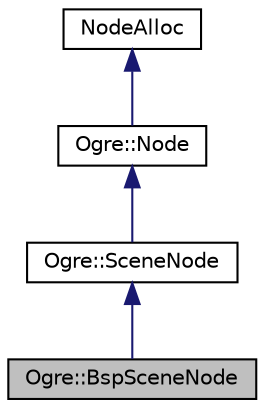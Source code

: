 digraph "Ogre::BspSceneNode"
{
  bgcolor="transparent";
  edge [fontname="Helvetica",fontsize="10",labelfontname="Helvetica",labelfontsize="10"];
  node [fontname="Helvetica",fontsize="10",shape=record];
  Node0 [label="Ogre::BspSceneNode",height=0.2,width=0.4,color="black", fillcolor="grey75", style="filled", fontcolor="black"];
  Node1 -> Node0 [dir="back",color="midnightblue",fontsize="10",style="solid",fontname="Helvetica"];
  Node1 [label="Ogre::SceneNode",height=0.2,width=0.4,color="black",URL="$class_ogre_1_1_scene_node.html",tooltip="Class representing a node in the scene graph. "];
  Node2 -> Node1 [dir="back",color="midnightblue",fontsize="10",style="solid",fontname="Helvetica"];
  Node2 [label="Ogre::Node",height=0.2,width=0.4,color="black",URL="$class_ogre_1_1_node.html",tooltip="Class representing a general-purpose node an articulated scene graph. "];
  Node3 -> Node2 [dir="back",color="midnightblue",fontsize="10",style="solid",fontname="Helvetica"];
  Node3 [label="NodeAlloc",height=0.2,width=0.4,color="black",URL="$class_ogre_1_1_allocated_object.html"];
}
